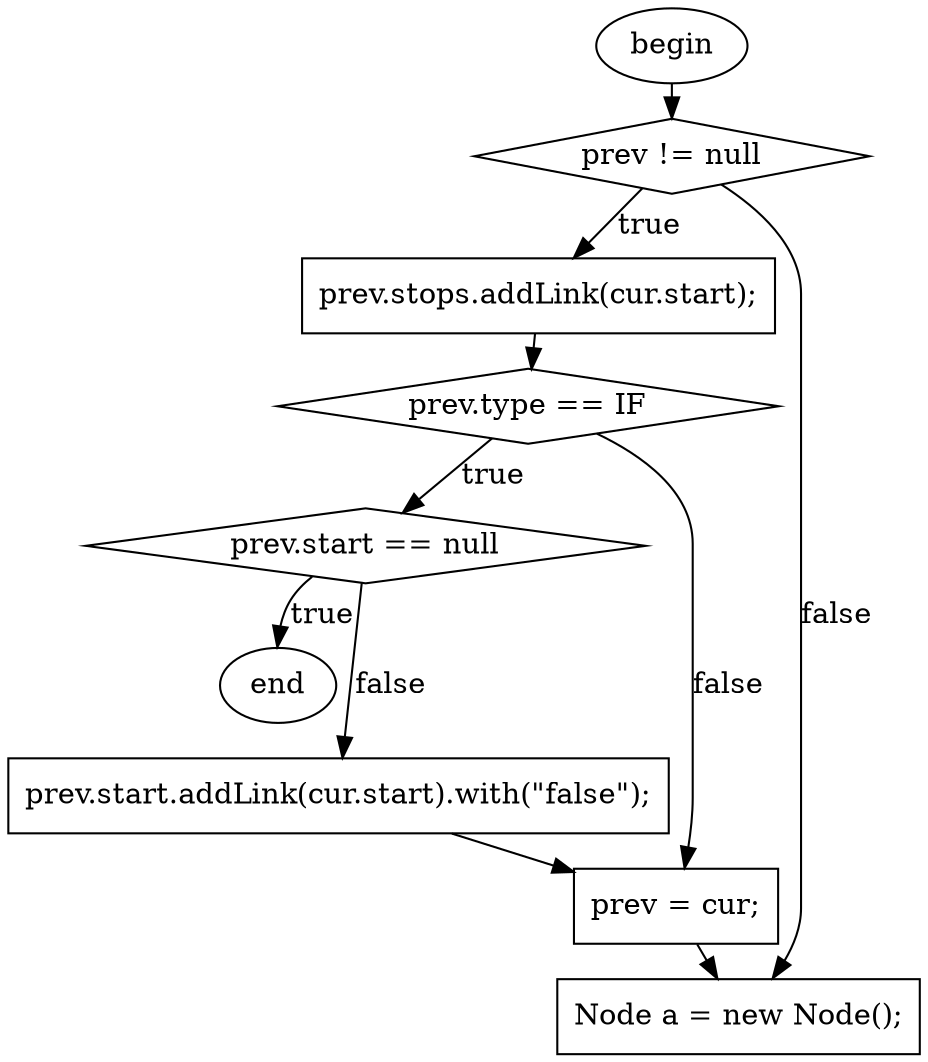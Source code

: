 digraph G{
ranksep = 0.1;
nodesep = 0.1;
F0T0[ shape=ellipse, label="begin", style="filled", fillcolor="white"]
F40T235[ shape=diamond, label="prev != null", style="filled", fillcolor="white"]
F62T91[ shape=box, label="prev.stops.addLink(cur.start);", style="filled", fillcolor="white"]
F95T219[ shape=diamond, label="prev.type == IF", style="filled", fillcolor="white"]
F122T166[ shape=diamond, label="prev.start == null", style="filled", fillcolor="white"]
F154T160[ shape=ellipse, label="end", style="filled", fillcolor="white"]
F172T215[ shape=box, label="prev.start.addLink(cur.start).with(\"false\");", style="filled", fillcolor="white"]
F223T233[ shape=box, label="prev = cur;", style="filled", fillcolor="white"]
F237T256[ shape=box, label="Node a = new Node();", style="filled", fillcolor="white"]
F0T0 -> F40T235
F62T91 -> F95T219
F172T215 -> F223T233
F223T233 -> F237T256
F40T235 -> F62T91[label="true", minlen=1]
F95T219 -> F122T166[label="true", minlen=1]
F122T166 -> F154T160[label="true", minlen=1]
F122T166 -> F172T215[label="false", minlen=2]
F95T219 -> F223T233[label="false", minlen=2]
F40T235 -> F237T256[label="false", minlen=2]
}
